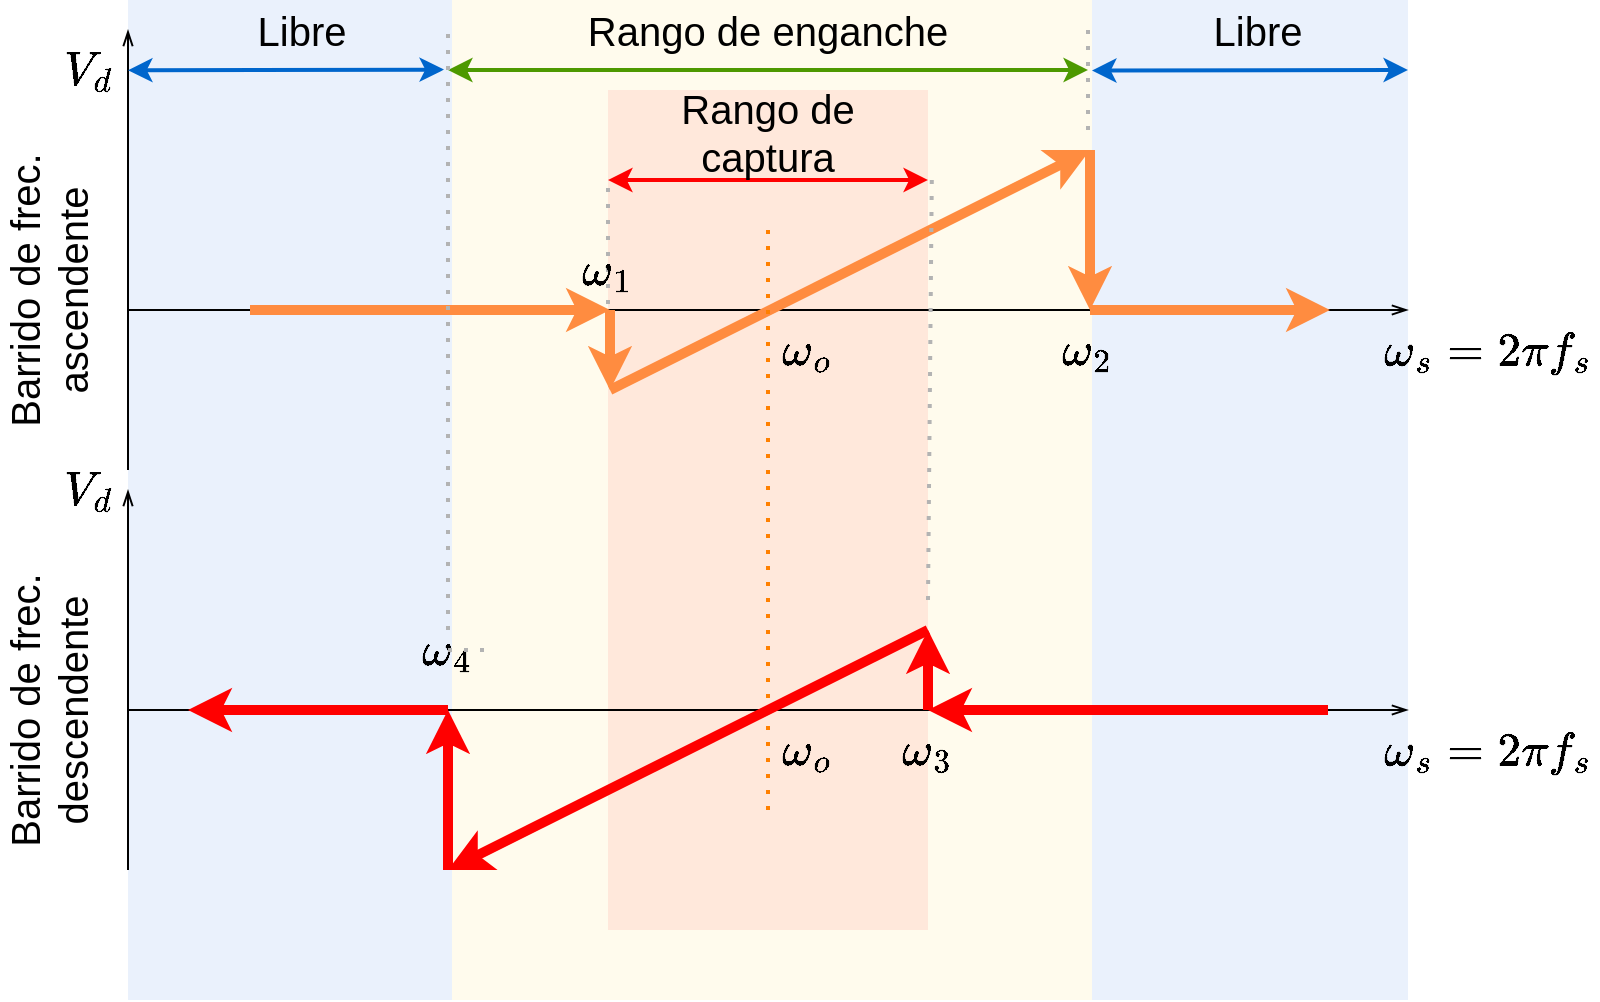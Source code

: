 <mxfile version="13.7.3" type="device"><diagram id="iuo2SJMcNgCPGBM4-YcO" name="Page-1"><mxGraphModel dx="862" dy="519" grid="1" gridSize="10" guides="1" tooltips="1" connect="1" arrows="1" fold="1" page="1" pageScale="1" pageWidth="827" pageHeight="1169" math="1" shadow="0"><root><mxCell id="0"/><mxCell id="1" parent="0"/><mxCell id="Pk9t5hyVYkMAsOMHhG7C-4" value="" style="rounded=0;whiteSpace=wrap;html=1;strokeColor=none;fillColor=#EAF1FC;" parent="1" vertex="1"><mxGeometry x="120" y="125" width="640" height="500" as="geometry"/></mxCell><mxCell id="Pk9t5hyVYkMAsOMHhG7C-2" value="" style="rounded=0;whiteSpace=wrap;html=1;strokeColor=none;fillColor=#FFFBED;" parent="1" vertex="1"><mxGeometry x="282" y="125" width="320" height="500" as="geometry"/></mxCell><mxCell id="Pk9t5hyVYkMAsOMHhG7C-1" value="" style="rounded=0;whiteSpace=wrap;html=1;strokeColor=none;fillColor=#FFE8DB;" parent="1" vertex="1"><mxGeometry x="360" y="170" width="160" height="420" as="geometry"/></mxCell><mxCell id="ir68RzSIHeJzCCtJ6Lbz-1" value="" style="endArrow=openThin;html=1;endFill=0;" parent="1" edge="1"><mxGeometry width="50" height="50" relative="1" as="geometry"><mxPoint x="120" y="280" as="sourcePoint"/><mxPoint x="760" y="280" as="targetPoint"/></mxGeometry></mxCell><mxCell id="ir68RzSIHeJzCCtJ6Lbz-3" value="" style="endArrow=classic;html=1;strokeWidth=5;strokeColor=#FF8C40;" parent="1" edge="1"><mxGeometry width="50" height="50" relative="1" as="geometry"><mxPoint x="181" y="280" as="sourcePoint"/><mxPoint x="361" y="280" as="targetPoint"/></mxGeometry></mxCell><mxCell id="ir68RzSIHeJzCCtJ6Lbz-4" value="" style="endArrow=openThin;html=1;endFill=0;entryX=0;entryY=0.03;entryDx=0;entryDy=0;entryPerimeter=0;" parent="1" target="Pk9t5hyVYkMAsOMHhG7C-4" edge="1"><mxGeometry width="50" height="50" relative="1" as="geometry"><mxPoint x="120" y="360" as="sourcePoint"/><mxPoint x="120" y="170" as="targetPoint"/></mxGeometry></mxCell><mxCell id="ir68RzSIHeJzCCtJ6Lbz-5" value="" style="endArrow=classic;html=1;strokeWidth=5;strokeColor=#FF8C40;" parent="1" edge="1"><mxGeometry width="50" height="50" relative="1" as="geometry"><mxPoint x="361" y="280" as="sourcePoint"/><mxPoint x="361" y="320" as="targetPoint"/></mxGeometry></mxCell><mxCell id="ir68RzSIHeJzCCtJ6Lbz-6" value="" style="endArrow=classic;html=1;strokeWidth=5;strokeColor=#FF8C40;" parent="1" edge="1"><mxGeometry width="50" height="50" relative="1" as="geometry"><mxPoint x="361" y="320" as="sourcePoint"/><mxPoint x="601" y="200" as="targetPoint"/></mxGeometry></mxCell><mxCell id="ir68RzSIHeJzCCtJ6Lbz-7" value="" style="endArrow=classic;html=1;strokeWidth=5;strokeColor=#FF8C40;" parent="1" edge="1"><mxGeometry width="50" height="50" relative="1" as="geometry"><mxPoint x="601" y="200" as="sourcePoint"/><mxPoint x="601" y="280" as="targetPoint"/></mxGeometry></mxCell><mxCell id="ir68RzSIHeJzCCtJ6Lbz-8" value="" style="endArrow=classic;html=1;strokeWidth=5;strokeColor=#FF8C40;" parent="1" edge="1"><mxGeometry width="50" height="50" relative="1" as="geometry"><mxPoint x="601" y="280" as="sourcePoint"/><mxPoint x="721" y="280" as="targetPoint"/></mxGeometry></mxCell><mxCell id="ir68RzSIHeJzCCtJ6Lbz-15" value="" style="endArrow=openThin;html=1;endFill=0;" parent="1" edge="1"><mxGeometry width="50" height="50" relative="1" as="geometry"><mxPoint x="120" y="480" as="sourcePoint"/><mxPoint x="760" y="480" as="targetPoint"/></mxGeometry></mxCell><mxCell id="ir68RzSIHeJzCCtJ6Lbz-16" value="" style="endArrow=openThin;html=1;endFill=0;" parent="1" edge="1"><mxGeometry width="50" height="50" relative="1" as="geometry"><mxPoint x="120" y="560" as="sourcePoint"/><mxPoint x="120" y="370" as="targetPoint"/></mxGeometry></mxCell><mxCell id="ir68RzSIHeJzCCtJ6Lbz-18" value="" style="endArrow=none;dashed=1;html=1;dashPattern=1 3;strokeWidth=2;fontColor=#B3B3B3;strokeColor=#B3B3B3;" parent="1" edge="1"><mxGeometry width="50" height="50" relative="1" as="geometry"><mxPoint x="360" y="277" as="sourcePoint"/><mxPoint x="360" y="217" as="targetPoint"/></mxGeometry></mxCell><mxCell id="ir68RzSIHeJzCCtJ6Lbz-19" value="" style="endArrow=none;dashed=1;html=1;dashPattern=1 3;strokeWidth=2;fontColor=#B3B3B3;strokeColor=#B3B3B3;entryX=1.012;entryY=0.102;entryDx=0;entryDy=0;entryPerimeter=0;" parent="1" target="Pk9t5hyVYkMAsOMHhG7C-1" edge="1"><mxGeometry width="50" height="50" relative="1" as="geometry"><mxPoint x="520" y="425" as="sourcePoint"/><mxPoint x="520" y="360" as="targetPoint"/></mxGeometry></mxCell><mxCell id="ir68RzSIHeJzCCtJ6Lbz-20" value="" style="endArrow=classic;startArrow=classic;html=1;strokeWidth=2;strokeColor=#FF0000;" parent="1" edge="1"><mxGeometry width="50" height="50" relative="1" as="geometry"><mxPoint x="360" y="215" as="sourcePoint"/><mxPoint x="520" y="215" as="targetPoint"/></mxGeometry></mxCell><mxCell id="ir68RzSIHeJzCCtJ6Lbz-21" value="" style="endArrow=classic;startArrow=classic;html=1;strokeWidth=2;strokeColor=#4D9900;" parent="1" edge="1"><mxGeometry width="50" height="50" relative="1" as="geometry"><mxPoint x="280" y="160" as="sourcePoint"/><mxPoint x="600" y="160" as="targetPoint"/></mxGeometry></mxCell><mxCell id="ir68RzSIHeJzCCtJ6Lbz-22" value="" style="endArrow=none;dashed=1;html=1;dashPattern=1 3;strokeWidth=2;fontColor=#B3B3B3;strokeColor=#B3B3B3;" parent="1" source="Pk9t5hyVYkMAsOMHhG7C-26" edge="1"><mxGeometry width="50" height="50" relative="1" as="geometry"><mxPoint x="280" y="450" as="sourcePoint"/><mxPoint x="280" y="140" as="targetPoint"/></mxGeometry></mxCell><mxCell id="ir68RzSIHeJzCCtJ6Lbz-23" value="" style="endArrow=none;dashed=1;html=1;dashPattern=1 3;strokeWidth=2;fontColor=#B3B3B3;strokeColor=#B3B3B3;" parent="1" edge="1"><mxGeometry width="50" height="50" relative="1" as="geometry"><mxPoint x="600" y="190" as="sourcePoint"/><mxPoint x="600" y="140" as="targetPoint"/></mxGeometry></mxCell><mxCell id="Pk9t5hyVYkMAsOMHhG7C-3" value="" style="endArrow=none;dashed=1;html=1;dashPattern=1 3;strokeWidth=2;fontColor=#FFB570;strokeColor=#FF8000;" parent="1" edge="1"><mxGeometry width="50" height="50" relative="1" as="geometry"><mxPoint x="440" y="530" as="sourcePoint"/><mxPoint x="440" y="240" as="targetPoint"/></mxGeometry></mxCell><mxCell id="ir68RzSIHeJzCCtJ6Lbz-9" value="" style="endArrow=classic;html=1;strokeWidth=5;strokeColor=#FF0000;" parent="1" edge="1"><mxGeometry width="50" height="50" relative="1" as="geometry"><mxPoint x="720" y="480" as="sourcePoint"/><mxPoint x="520" y="480" as="targetPoint"/></mxGeometry></mxCell><mxCell id="ir68RzSIHeJzCCtJ6Lbz-10" value="" style="endArrow=classic;html=1;strokeWidth=5;strokeColor=#FF0000;" parent="1" edge="1"><mxGeometry width="50" height="50" relative="1" as="geometry"><mxPoint x="520" y="480" as="sourcePoint"/><mxPoint x="520" y="440" as="targetPoint"/></mxGeometry></mxCell><mxCell id="ir68RzSIHeJzCCtJ6Lbz-11" value="" style="endArrow=classic;html=1;strokeWidth=5;strokeColor=#FF0000;" parent="1" edge="1"><mxGeometry width="50" height="50" relative="1" as="geometry"><mxPoint x="520" y="440" as="sourcePoint"/><mxPoint x="280" y="560" as="targetPoint"/></mxGeometry></mxCell><mxCell id="ir68RzSIHeJzCCtJ6Lbz-12" value="" style="endArrow=classic;html=1;strokeWidth=5;strokeColor=#FF0000;" parent="1" edge="1"><mxGeometry width="50" height="50" relative="1" as="geometry"><mxPoint x="280" y="560" as="sourcePoint"/><mxPoint x="280" y="480" as="targetPoint"/></mxGeometry></mxCell><mxCell id="ir68RzSIHeJzCCtJ6Lbz-14" value="" style="endArrow=classic;html=1;strokeWidth=5;strokeColor=#FF0000;" parent="1" edge="1"><mxGeometry width="50" height="50" relative="1" as="geometry"><mxPoint x="280" y="480" as="sourcePoint"/><mxPoint x="150" y="480" as="targetPoint"/></mxGeometry></mxCell><mxCell id="Pk9t5hyVYkMAsOMHhG7C-7" value="&lt;font style=&quot;font-size: 20px&quot;&gt;$$\omega_o$$&lt;/font&gt;" style="text;html=1;strokeColor=none;fillColor=none;align=center;verticalAlign=middle;whiteSpace=wrap;rounded=0;" parent="1" vertex="1"><mxGeometry x="440" y="290" width="40" height="20" as="geometry"/></mxCell><mxCell id="Pk9t5hyVYkMAsOMHhG7C-8" value="&lt;font style=&quot;font-size: 20px&quot;&gt;$$\omega_o$$&lt;/font&gt;" style="text;html=1;strokeColor=none;fillColor=none;align=center;verticalAlign=middle;whiteSpace=wrap;rounded=0;" parent="1" vertex="1"><mxGeometry x="440" y="490" width="40" height="20" as="geometry"/></mxCell><mxCell id="Pk9t5hyVYkMAsOMHhG7C-9" value="&lt;div&gt;&lt;font style=&quot;font-size: 20px&quot;&gt;$$V_d$$&lt;/font&gt;&lt;/div&gt;" style="text;html=1;strokeColor=none;fillColor=none;align=center;verticalAlign=middle;whiteSpace=wrap;rounded=0;" parent="1" vertex="1"><mxGeometry x="80" y="150" width="40" height="20" as="geometry"/></mxCell><mxCell id="Pk9t5hyVYkMAsOMHhG7C-13" value="&lt;div&gt;&lt;font style=&quot;font-size: 20px&quot;&gt;$$V_d$$&lt;/font&gt;&lt;/div&gt;" style="text;html=1;strokeColor=none;fillColor=none;align=center;verticalAlign=middle;whiteSpace=wrap;rounded=0;" parent="1" vertex="1"><mxGeometry x="80" y="360" width="40" height="20" as="geometry"/></mxCell><mxCell id="Pk9t5hyVYkMAsOMHhG7C-14" value="&lt;div&gt;&lt;font style=&quot;font-size: 20px&quot;&gt;$$\omega_s = 2\pi f_s$$&lt;/font&gt;&lt;/div&gt;" style="text;html=1;strokeColor=none;fillColor=none;align=center;verticalAlign=middle;whiteSpace=wrap;rounded=0;" parent="1" vertex="1"><mxGeometry x="780" y="290" width="40" height="20" as="geometry"/></mxCell><mxCell id="Pk9t5hyVYkMAsOMHhG7C-16" value="&lt;div style=&quot;font-size: 20px&quot;&gt;&lt;font style=&quot;font-size: 20px&quot;&gt;Barrido de frec. ascendente&lt;/font&gt;&lt;/div&gt;" style="text;html=1;strokeColor=none;fillColor=none;align=center;verticalAlign=middle;whiteSpace=wrap;rounded=0;rotation=-90;" parent="1" vertex="1"><mxGeometry y="250" width="160" height="40" as="geometry"/></mxCell><mxCell id="Pk9t5hyVYkMAsOMHhG7C-18" value="&lt;div&gt;&lt;font style=&quot;font-size: 20px&quot;&gt;Barrido de frec. descendente&lt;/font&gt;&lt;/div&gt;" style="text;html=1;strokeColor=none;fillColor=none;align=center;verticalAlign=middle;whiteSpace=wrap;rounded=0;rotation=-90;" parent="1" vertex="1"><mxGeometry y="460" width="160" height="40" as="geometry"/></mxCell><mxCell id="Pk9t5hyVYkMAsOMHhG7C-19" value="&lt;font style=&quot;font-size: 20px&quot;&gt;Rango de enganche&lt;/font&gt;" style="text;html=1;strokeColor=none;fillColor=none;align=center;verticalAlign=middle;whiteSpace=wrap;rounded=0;fontFamily=Helvetica;" parent="1" vertex="1"><mxGeometry x="330" y="130" width="220" height="20" as="geometry"/></mxCell><mxCell id="Pk9t5hyVYkMAsOMHhG7C-20" value="&lt;font style=&quot;font-size: 20px&quot;&gt;Rango de captura&lt;/font&gt;" style="text;html=1;strokeColor=none;fillColor=none;align=center;verticalAlign=middle;whiteSpace=wrap;rounded=0;" parent="1" vertex="1"><mxGeometry x="375" y="182" width="130" height="17" as="geometry"/></mxCell><mxCell id="Pk9t5hyVYkMAsOMHhG7C-24" value="&lt;div&gt;&lt;font style=&quot;font-size: 20px&quot;&gt;$$\omega_1$$&lt;/font&gt;&lt;/div&gt;" style="text;html=1;strokeColor=none;fillColor=none;align=center;verticalAlign=middle;whiteSpace=wrap;rounded=0;" parent="1" vertex="1"><mxGeometry x="340" y="250" width="40" height="20" as="geometry"/></mxCell><mxCell id="Pk9t5hyVYkMAsOMHhG7C-25" value="&lt;font style=&quot;font-size: 20px&quot;&gt;$$\omega_2$$&lt;/font&gt;" style="text;html=1;strokeColor=none;fillColor=none;align=center;verticalAlign=middle;whiteSpace=wrap;rounded=0;" parent="1" vertex="1"><mxGeometry x="580" y="290" width="40" height="20" as="geometry"/></mxCell><mxCell id="Pk9t5hyVYkMAsOMHhG7C-26" value="&lt;font style=&quot;font-size: 20px&quot;&gt;$$\omega_4$$&lt;/font&gt;" style="text;html=1;strokeColor=none;fillColor=none;align=center;verticalAlign=middle;whiteSpace=wrap;rounded=0;" parent="1" vertex="1"><mxGeometry x="260" y="440" width="40" height="20" as="geometry"/></mxCell><mxCell id="Pk9t5hyVYkMAsOMHhG7C-27" value="" style="endArrow=none;dashed=1;html=1;dashPattern=1 3;strokeWidth=2;fontColor=#B3B3B3;strokeColor=#B3B3B3;" parent="1" target="Pk9t5hyVYkMAsOMHhG7C-26" edge="1"><mxGeometry width="50" height="50" relative="1" as="geometry"><mxPoint x="280.0" y="450" as="sourcePoint"/><mxPoint x="280.0" y="140" as="targetPoint"/></mxGeometry></mxCell><mxCell id="Pk9t5hyVYkMAsOMHhG7C-28" value="&lt;div&gt;&lt;font style=&quot;font-size: 20px&quot;&gt;$$\omega_3$$&lt;/font&gt;&lt;/div&gt;" style="text;html=1;strokeColor=none;fillColor=none;align=center;verticalAlign=middle;whiteSpace=wrap;rounded=0;" parent="1" vertex="1"><mxGeometry x="500" y="490" width="40" height="20" as="geometry"/></mxCell><mxCell id="Pk9t5hyVYkMAsOMHhG7C-30" value="&lt;div&gt;&lt;font style=&quot;font-size: 20px&quot;&gt;$$\omega_s = 2\pi f_s$$&lt;/font&gt;&lt;/div&gt;" style="text;html=1;strokeColor=none;fillColor=none;align=center;verticalAlign=middle;whiteSpace=wrap;rounded=0;" parent="1" vertex="1"><mxGeometry x="780" y="490" width="40" height="20" as="geometry"/></mxCell><mxCell id="Pk9t5hyVYkMAsOMHhG7C-33" value="" style="endArrow=classic;startArrow=classic;html=1;strokeWidth=2;fontColor=#FFB570;strokeColor=#0066CC;" parent="1" edge="1"><mxGeometry width="50" height="50" relative="1" as="geometry"><mxPoint x="602" y="160.29" as="sourcePoint"/><mxPoint x="760" y="160" as="targetPoint"/></mxGeometry></mxCell><mxCell id="Pk9t5hyVYkMAsOMHhG7C-34" value="" style="endArrow=classic;startArrow=classic;html=1;strokeWidth=2;fontColor=#FFB570;strokeColor=#0066CC;" parent="1" edge="1"><mxGeometry width="50" height="50" relative="1" as="geometry"><mxPoint x="120" y="160.09" as="sourcePoint"/><mxPoint x="278.0" y="159.8" as="targetPoint"/></mxGeometry></mxCell><mxCell id="Pk9t5hyVYkMAsOMHhG7C-36" value="&lt;font style=&quot;font-size: 20px&quot;&gt;Libre&lt;/font&gt;" style="text;html=1;strokeColor=none;fillColor=none;align=center;verticalAlign=middle;whiteSpace=wrap;rounded=0;" parent="1" vertex="1"><mxGeometry x="132" y="130" width="150" height="20" as="geometry"/></mxCell><mxCell id="Pk9t5hyVYkMAsOMHhG7C-37" value="&lt;font style=&quot;font-size: 20px&quot;&gt;Libre&lt;/font&gt;" style="text;html=1;strokeColor=none;fillColor=none;align=center;verticalAlign=middle;whiteSpace=wrap;rounded=0;" parent="1" vertex="1"><mxGeometry x="610" y="130" width="150" height="20" as="geometry"/></mxCell></root></mxGraphModel></diagram></mxfile>